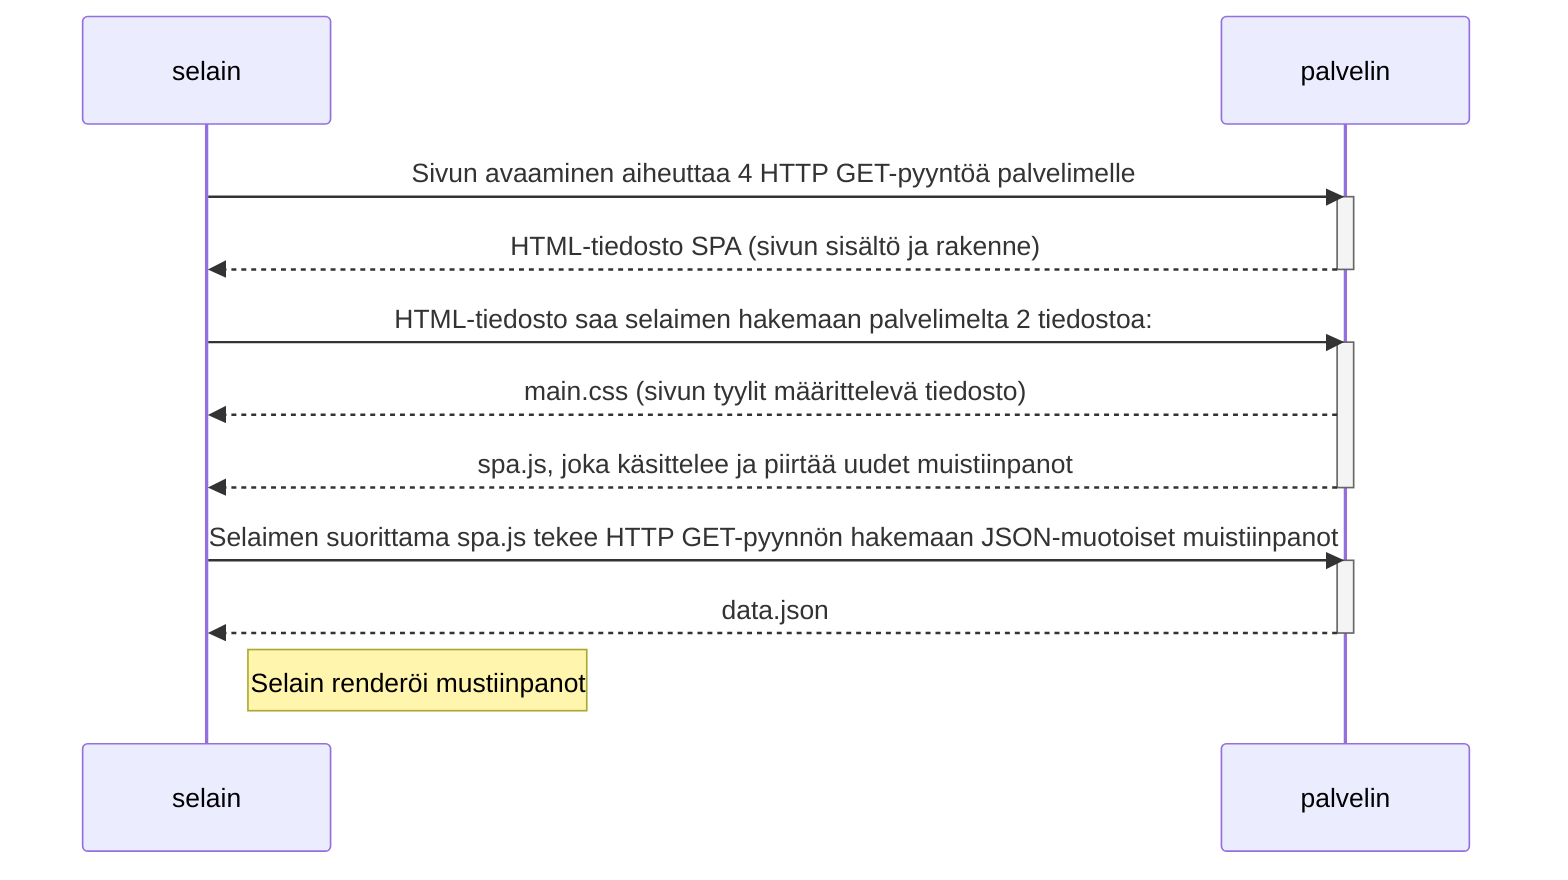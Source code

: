 sequenceDiagram
    participant selain
    participant palvelin


    selain->>palvelin: Sivun avaaminen aiheuttaa 4 HTTP GET-pyyntöä palvelimelle
    activate palvelin
    palvelin-->>selain: HTML-tiedosto SPA (sivun sisältö ja rakenne)
    deactivate palvelin

    selain->>palvelin: HTML-tiedosto saa selaimen hakemaan palvelimelta 2 tiedostoa:
    activate palvelin
    palvelin-->>selain: main.css (sivun tyylit määrittelevä tiedosto)
    palvelin-->>selain: spa.js, joka käsittelee ja piirtää uudet muistiinpanot
    deactivate palvelin

    selain->>palvelin: Selaimen suorittama spa.js tekee HTTP GET-pyynnön hakemaan JSON-muotoiset muistiinpanot
    activate palvelin
    palvelin-->>selain: data.json
    deactivate palvelin

    note right of selain: Selain renderöi mustiinpanot